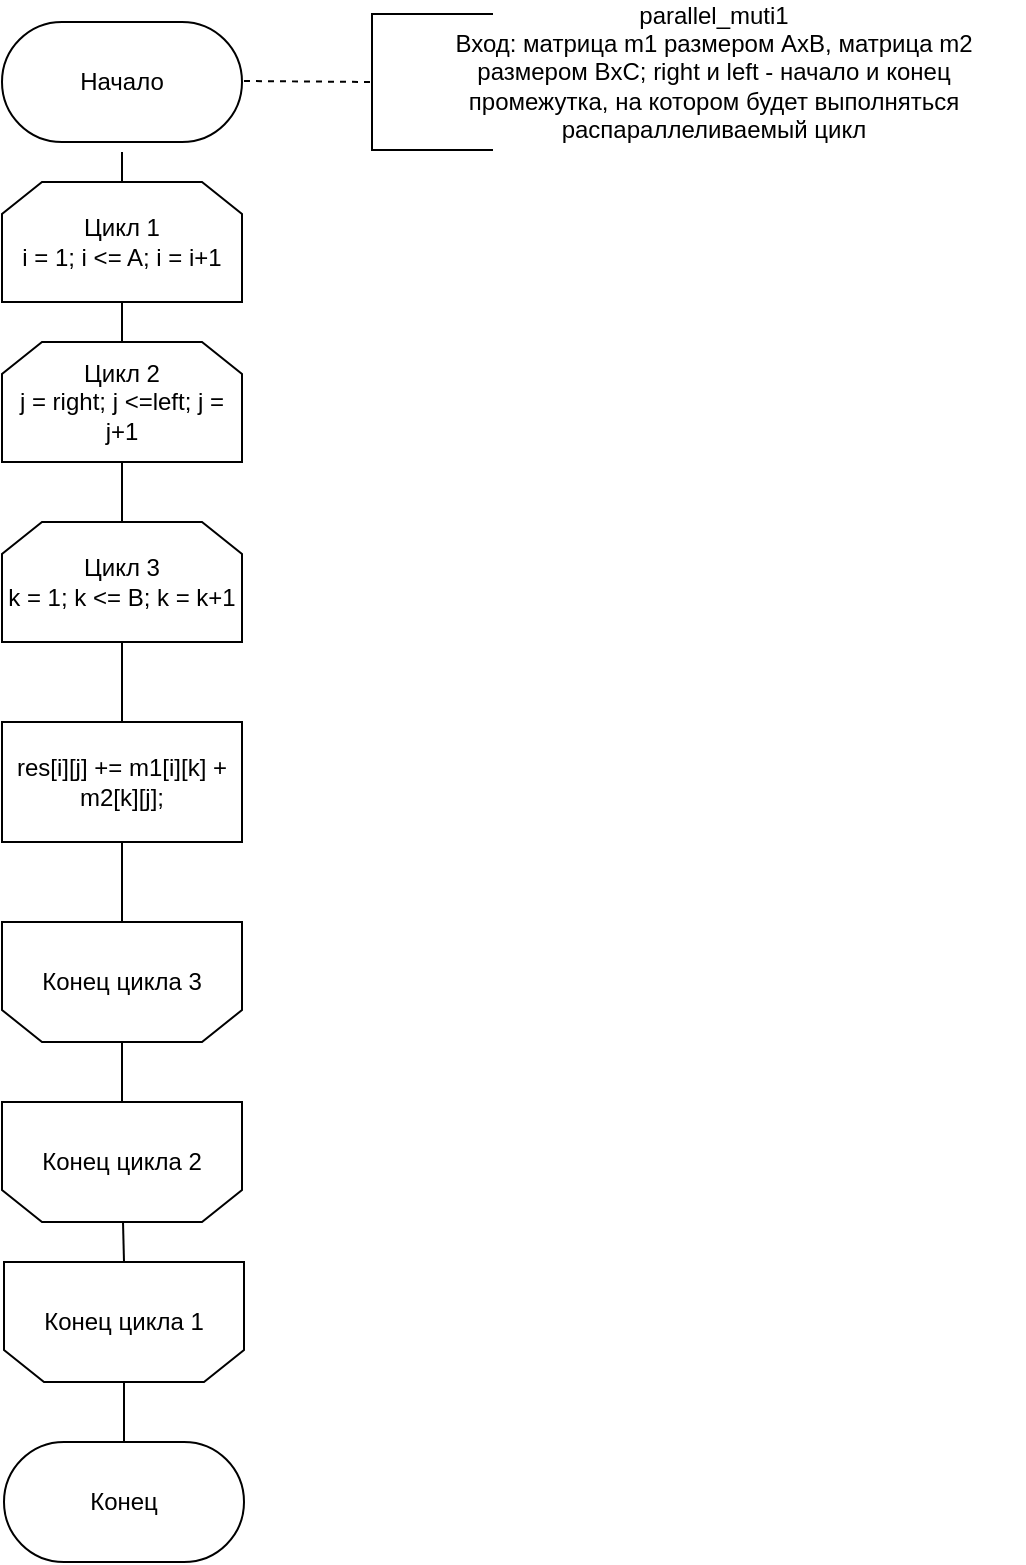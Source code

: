 <mxfile version="13.8.1" type="device"><diagram id="PKrw68s-FcHz-RrZCr9i" name="Page-1"><mxGraphModel dx="1098" dy="647" grid="1" gridSize="10" guides="1" tooltips="1" connect="1" arrows="1" fold="1" page="1" pageScale="1" pageWidth="827" pageHeight="1169" math="0" shadow="0"><root><mxCell id="0"/><mxCell id="1" parent="0"/><mxCell id="Gvd8Ezxa3fLg7O33Pl0G-1" value="Начало" style="rounded=1;whiteSpace=wrap;html=1;arcSize=50;" parent="1" vertex="1"><mxGeometry x="319" y="330" width="120" height="60" as="geometry"/></mxCell><mxCell id="Gvd8Ezxa3fLg7O33Pl0G-6" value="parallel_muti1&lt;br&gt;Вход: матрица m1 размером AxB, матрица m2 размером BxC; right и left - начало и конец промежутка, на котором будет выполняться распараллеливаемый цикл" style="text;html=1;strokeColor=none;fillColor=none;align=center;verticalAlign=middle;whiteSpace=wrap;rounded=0;" parent="1" vertex="1"><mxGeometry x="520" y="340" width="310" height="30" as="geometry"/></mxCell><mxCell id="Gvd8Ezxa3fLg7O33Pl0G-21" value="Цикл 1&lt;br&gt;i = 1; i &amp;lt;= A; i = i+1" style="shape=loopLimit;whiteSpace=wrap;html=1;" parent="1" vertex="1"><mxGeometry x="319" y="410" width="120" height="60" as="geometry"/></mxCell><mxCell id="Gvd8Ezxa3fLg7O33Pl0G-23" value="Цикл 2&lt;br&gt;j = right; j &amp;lt;=left; j = j+1" style="shape=loopLimit;whiteSpace=wrap;html=1;" parent="1" vertex="1"><mxGeometry x="319" y="490" width="120" height="60" as="geometry"/></mxCell><mxCell id="Gvd8Ezxa3fLg7O33Pl0G-24" value="" style="endArrow=none;html=1;entryX=0.5;entryY=0;entryDx=0;entryDy=0;exitX=0.5;exitY=1;exitDx=0;exitDy=0;" parent="1" source="Gvd8Ezxa3fLg7O33Pl0G-21" target="Gvd8Ezxa3fLg7O33Pl0G-23" edge="1"><mxGeometry width="50" height="50" relative="1" as="geometry"><mxPoint x="169" y="505" as="sourcePoint"/><mxPoint x="219" y="455" as="targetPoint"/></mxGeometry></mxCell><mxCell id="Gvd8Ezxa3fLg7O33Pl0G-26" value="res[i][j] += m1[i][k] + m2[k][j];" style="rounded=0;whiteSpace=wrap;html=1;" parent="1" vertex="1"><mxGeometry x="319" y="680" width="120" height="60" as="geometry"/></mxCell><mxCell id="Gvd8Ezxa3fLg7O33Pl0G-31" value="" style="endArrow=none;html=1;exitX=0.5;exitY=1;exitDx=0;exitDy=0;entryX=0.5;entryY=0;entryDx=0;entryDy=0;" parent="1" source="Gvd8Ezxa3fLg7O33Pl0G-23" target="7BZesQO-vWPNsqPXiuiQ-3" edge="1"><mxGeometry width="50" height="50" relative="1" as="geometry"><mxPoint x="179" y="595" as="sourcePoint"/><mxPoint x="380" y="570" as="targetPoint"/></mxGeometry></mxCell><mxCell id="Gvd8Ezxa3fLg7O33Pl0G-33" value="Конец цикла 1" style="shape=loopLimit;whiteSpace=wrap;html=1;direction=west;" parent="1" vertex="1"><mxGeometry x="320" y="950" width="120" height="60" as="geometry"/></mxCell><mxCell id="Gvd8Ezxa3fLg7O33Pl0G-34" value="" style="endArrow=none;html=1;entryX=0.5;entryY=1;entryDx=0;entryDy=0;" parent="1" target="7Xwj2gsnW8v6YeENi7_U-1" edge="1"><mxGeometry width="50" height="50" relative="1" as="geometry"><mxPoint x="379" y="840" as="sourcePoint"/><mxPoint x="379" y="690" as="targetPoint"/></mxGeometry></mxCell><mxCell id="Gvd8Ezxa3fLg7O33Pl0G-35" value="" style="endArrow=none;html=1;entryX=0.5;entryY=1;entryDx=0;entryDy=0;exitX=0.5;exitY=0;exitDx=0;exitDy=0;" parent="1" target="Gvd8Ezxa3fLg7O33Pl0G-33" edge="1"><mxGeometry width="50" height="50" relative="1" as="geometry"><mxPoint x="379" y="910" as="sourcePoint"/><mxPoint x="389.095" y="945.095" as="targetPoint"/></mxGeometry></mxCell><mxCell id="Gvd8Ezxa3fLg7O33Pl0G-36" value="" style="endArrow=none;html=1;entryX=0.5;entryY=0;entryDx=0;entryDy=0;exitX=0.5;exitY=0;exitDx=0;exitDy=0;" parent="1" source="Gvd8Ezxa3fLg7O33Pl0G-37" target="Gvd8Ezxa3fLg7O33Pl0G-33" edge="1"><mxGeometry width="50" height="50" relative="1" as="geometry"><mxPoint x="378.5" y="1155" as="sourcePoint"/><mxPoint x="381.5" y="1165" as="targetPoint"/></mxGeometry></mxCell><mxCell id="Gvd8Ezxa3fLg7O33Pl0G-37" value="Конец" style="rounded=1;whiteSpace=wrap;html=1;arcSize=50;" parent="1" vertex="1"><mxGeometry x="320" y="1040" width="120" height="60" as="geometry"/></mxCell><mxCell id="0_4maYhnPL10zYVSgDUe-3" value="" style="endArrow=none;html=1;entryX=0.5;entryY=1;entryDx=0;entryDy=0;exitX=0.5;exitY=0;exitDx=0;exitDy=0;" parent="1" source="Gvd8Ezxa3fLg7O33Pl0G-21" edge="1"><mxGeometry width="50" height="50" relative="1" as="geometry"><mxPoint x="500" y="390" as="sourcePoint"/><mxPoint x="379" y="395" as="targetPoint"/></mxGeometry></mxCell><mxCell id="7Xwj2gsnW8v6YeENi7_U-1" value="Конец цикла 2" style="shape=loopLimit;whiteSpace=wrap;html=1;direction=west;" parent="1" vertex="1"><mxGeometry x="319" y="870" width="120" height="60" as="geometry"/></mxCell><mxCell id="7Xwj2gsnW8v6YeENi7_U-6" value="" style="shape=partialRectangle;whiteSpace=wrap;html=1;bottom=1;right=1;left=1;top=0;fillColor=none;routingCenterX=-0.5;rotation=90;" parent="1" vertex="1"><mxGeometry x="500" y="330" width="68" height="60" as="geometry"/></mxCell><mxCell id="7Xwj2gsnW8v6YeENi7_U-9" value="" style="endArrow=none;dashed=1;html=1;entryX=0.5;entryY=1;entryDx=0;entryDy=0;" parent="1" target="7Xwj2gsnW8v6YeENi7_U-6" edge="1"><mxGeometry width="50" height="50" relative="1" as="geometry"><mxPoint x="440" y="359.5" as="sourcePoint"/><mxPoint x="480" y="360" as="targetPoint"/></mxGeometry></mxCell><mxCell id="7BZesQO-vWPNsqPXiuiQ-2" value="Конец цикла 3" style="shape=loopLimit;whiteSpace=wrap;html=1;direction=west;" parent="1" vertex="1"><mxGeometry x="319" y="780" width="120" height="60" as="geometry"/></mxCell><mxCell id="7BZesQO-vWPNsqPXiuiQ-3" value="Цикл 3&lt;br&gt;k = 1; k &amp;lt;= B; k = k+1" style="shape=loopLimit;whiteSpace=wrap;html=1;" parent="1" vertex="1"><mxGeometry x="319" y="580" width="120" height="60" as="geometry"/></mxCell><mxCell id="7BZesQO-vWPNsqPXiuiQ-4" value="" style="endArrow=none;html=1;entryX=0.5;entryY=1;entryDx=0;entryDy=0;exitX=0.5;exitY=0;exitDx=0;exitDy=0;" parent="1" source="Gvd8Ezxa3fLg7O33Pl0G-26" target="7BZesQO-vWPNsqPXiuiQ-3" edge="1"><mxGeometry width="50" height="50" relative="1" as="geometry"><mxPoint x="170" y="760" as="sourcePoint"/><mxPoint x="220" y="710" as="targetPoint"/></mxGeometry></mxCell><mxCell id="7BZesQO-vWPNsqPXiuiQ-5" value="" style="endArrow=none;html=1;entryX=0.5;entryY=1;entryDx=0;entryDy=0;exitX=0.5;exitY=1;exitDx=0;exitDy=0;" parent="1" source="7BZesQO-vWPNsqPXiuiQ-2" target="Gvd8Ezxa3fLg7O33Pl0G-26" edge="1"><mxGeometry width="50" height="50" relative="1" as="geometry"><mxPoint x="150" y="800" as="sourcePoint"/><mxPoint x="200" y="750" as="targetPoint"/></mxGeometry></mxCell></root></mxGraphModel></diagram></mxfile>